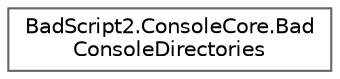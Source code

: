 digraph "Graphical Class Hierarchy"
{
 // LATEX_PDF_SIZE
  bgcolor="transparent";
  edge [fontname=Helvetica,fontsize=10,labelfontname=Helvetica,labelfontsize=10];
  node [fontname=Helvetica,fontsize=10,shape=box,height=0.2,width=0.4];
  rankdir="LR";
  Node0 [id="Node000000",label="BadScript2.ConsoleCore.Bad\lConsoleDirectories",height=0.2,width=0.4,color="grey40", fillcolor="white", style="filled",URL="$class_bad_script2_1_1_console_core_1_1_bad_console_directories.html",tooltip="Static class that contains all the directories used by the console."];
}

